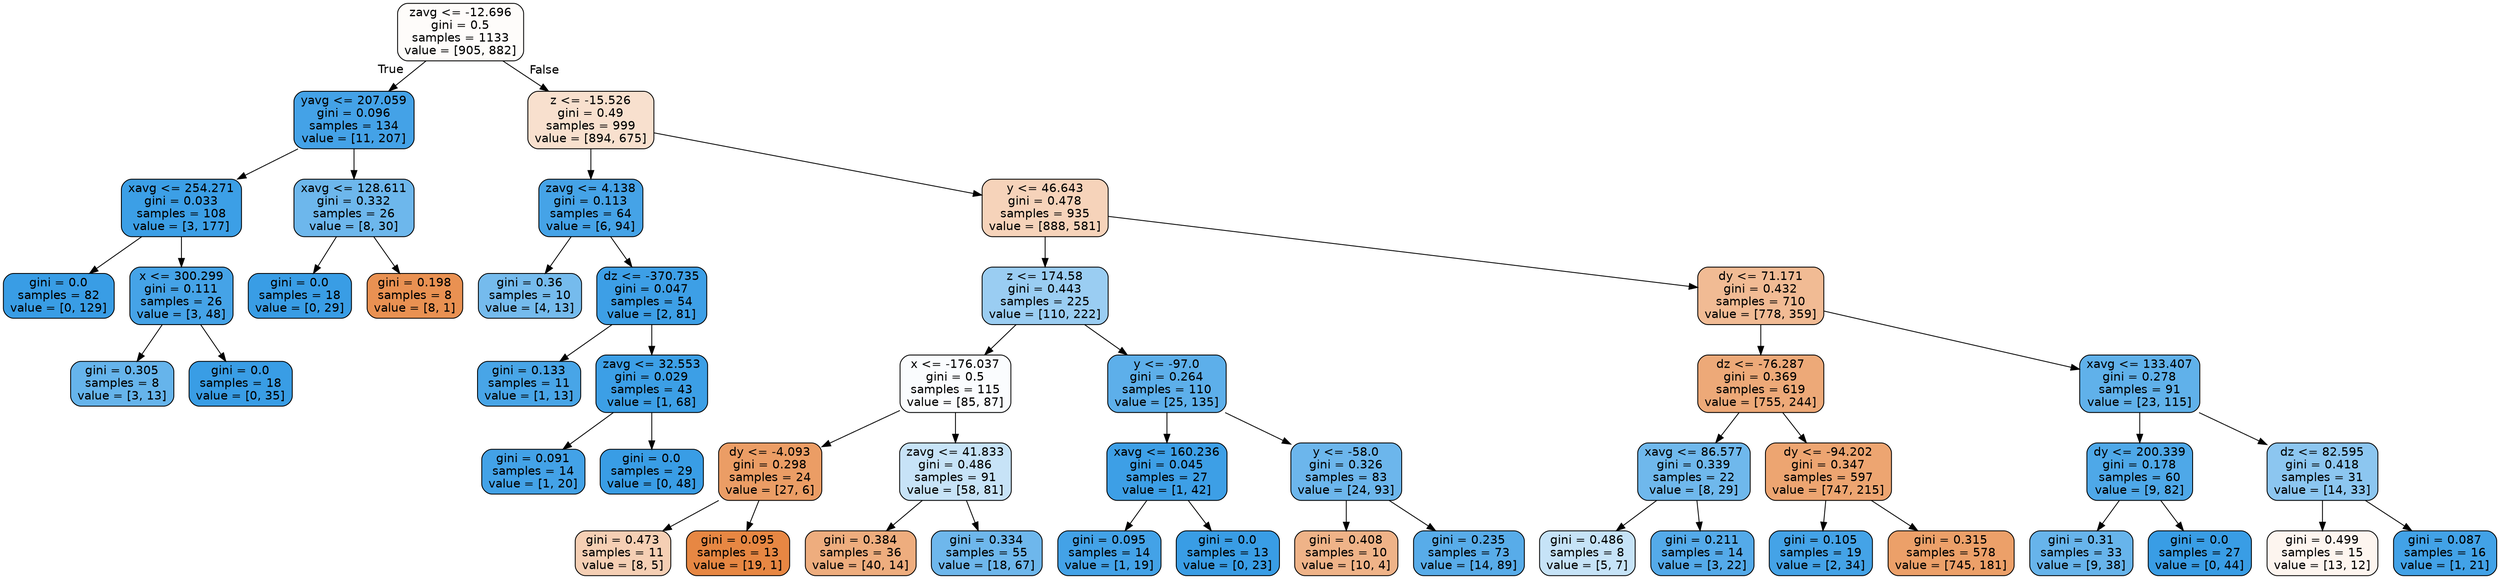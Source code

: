 digraph Tree {
node [shape=box, style="filled, rounded", color="black", fontname=helvetica] ;
edge [fontname=helvetica] ;
0 [label="zavg <= -12.696\ngini = 0.5\nsamples = 1133\nvalue = [905, 882]", fillcolor="#e5813906"] ;
1 [label="yavg <= 207.059\ngini = 0.096\nsamples = 134\nvalue = [11, 207]", fillcolor="#399de5f1"] ;
0 -> 1 [labeldistance=2.5, labelangle=45, headlabel="True"] ;
2 [label="xavg <= 254.271\ngini = 0.033\nsamples = 108\nvalue = [3, 177]", fillcolor="#399de5fb"] ;
1 -> 2 ;
3 [label="gini = 0.0\nsamples = 82\nvalue = [0, 129]", fillcolor="#399de5ff"] ;
2 -> 3 ;
4 [label="x <= 300.299\ngini = 0.111\nsamples = 26\nvalue = [3, 48]", fillcolor="#399de5ef"] ;
2 -> 4 ;
5 [label="gini = 0.305\nsamples = 8\nvalue = [3, 13]", fillcolor="#399de5c4"] ;
4 -> 5 ;
6 [label="gini = 0.0\nsamples = 18\nvalue = [0, 35]", fillcolor="#399de5ff"] ;
4 -> 6 ;
7 [label="xavg <= 128.611\ngini = 0.332\nsamples = 26\nvalue = [8, 30]", fillcolor="#399de5bb"] ;
1 -> 7 ;
8 [label="gini = 0.0\nsamples = 18\nvalue = [0, 29]", fillcolor="#399de5ff"] ;
7 -> 8 ;
9 [label="gini = 0.198\nsamples = 8\nvalue = [8, 1]", fillcolor="#e58139df"] ;
7 -> 9 ;
10 [label="z <= -15.526\ngini = 0.49\nsamples = 999\nvalue = [894, 675]", fillcolor="#e581393e"] ;
0 -> 10 [labeldistance=2.5, labelangle=-45, headlabel="False"] ;
11 [label="zavg <= 4.138\ngini = 0.113\nsamples = 64\nvalue = [6, 94]", fillcolor="#399de5ef"] ;
10 -> 11 ;
12 [label="gini = 0.36\nsamples = 10\nvalue = [4, 13]", fillcolor="#399de5b1"] ;
11 -> 12 ;
13 [label="dz <= -370.735\ngini = 0.047\nsamples = 54\nvalue = [2, 81]", fillcolor="#399de5f9"] ;
11 -> 13 ;
14 [label="gini = 0.133\nsamples = 11\nvalue = [1, 13]", fillcolor="#399de5eb"] ;
13 -> 14 ;
15 [label="zavg <= 32.553\ngini = 0.029\nsamples = 43\nvalue = [1, 68]", fillcolor="#399de5fb"] ;
13 -> 15 ;
16 [label="gini = 0.091\nsamples = 14\nvalue = [1, 20]", fillcolor="#399de5f2"] ;
15 -> 16 ;
17 [label="gini = 0.0\nsamples = 29\nvalue = [0, 48]", fillcolor="#399de5ff"] ;
15 -> 17 ;
18 [label="y <= 46.643\ngini = 0.478\nsamples = 935\nvalue = [888, 581]", fillcolor="#e5813958"] ;
10 -> 18 ;
19 [label="z <= 174.58\ngini = 0.443\nsamples = 225\nvalue = [110, 222]", fillcolor="#399de581"] ;
18 -> 19 ;
20 [label="x <= -176.037\ngini = 0.5\nsamples = 115\nvalue = [85, 87]", fillcolor="#399de506"] ;
19 -> 20 ;
21 [label="dy <= -4.093\ngini = 0.298\nsamples = 24\nvalue = [27, 6]", fillcolor="#e58139c6"] ;
20 -> 21 ;
22 [label="gini = 0.473\nsamples = 11\nvalue = [8, 5]", fillcolor="#e5813960"] ;
21 -> 22 ;
23 [label="gini = 0.095\nsamples = 13\nvalue = [19, 1]", fillcolor="#e58139f2"] ;
21 -> 23 ;
24 [label="zavg <= 41.833\ngini = 0.486\nsamples = 91\nvalue = [58, 81]", fillcolor="#399de548"] ;
20 -> 24 ;
25 [label="gini = 0.384\nsamples = 36\nvalue = [40, 14]", fillcolor="#e58139a6"] ;
24 -> 25 ;
26 [label="gini = 0.334\nsamples = 55\nvalue = [18, 67]", fillcolor="#399de5ba"] ;
24 -> 26 ;
27 [label="y <= -97.0\ngini = 0.264\nsamples = 110\nvalue = [25, 135]", fillcolor="#399de5d0"] ;
19 -> 27 ;
28 [label="xavg <= 160.236\ngini = 0.045\nsamples = 27\nvalue = [1, 42]", fillcolor="#399de5f9"] ;
27 -> 28 ;
29 [label="gini = 0.095\nsamples = 14\nvalue = [1, 19]", fillcolor="#399de5f2"] ;
28 -> 29 ;
30 [label="gini = 0.0\nsamples = 13\nvalue = [0, 23]", fillcolor="#399de5ff"] ;
28 -> 30 ;
31 [label="y <= -58.0\ngini = 0.326\nsamples = 83\nvalue = [24, 93]", fillcolor="#399de5bd"] ;
27 -> 31 ;
32 [label="gini = 0.408\nsamples = 10\nvalue = [10, 4]", fillcolor="#e5813999"] ;
31 -> 32 ;
33 [label="gini = 0.235\nsamples = 73\nvalue = [14, 89]", fillcolor="#399de5d7"] ;
31 -> 33 ;
34 [label="dy <= 71.171\ngini = 0.432\nsamples = 710\nvalue = [778, 359]", fillcolor="#e5813989"] ;
18 -> 34 ;
35 [label="dz <= -76.287\ngini = 0.369\nsamples = 619\nvalue = [755, 244]", fillcolor="#e58139ad"] ;
34 -> 35 ;
36 [label="xavg <= 86.577\ngini = 0.339\nsamples = 22\nvalue = [8, 29]", fillcolor="#399de5b9"] ;
35 -> 36 ;
37 [label="gini = 0.486\nsamples = 8\nvalue = [5, 7]", fillcolor="#399de549"] ;
36 -> 37 ;
38 [label="gini = 0.211\nsamples = 14\nvalue = [3, 22]", fillcolor="#399de5dc"] ;
36 -> 38 ;
39 [label="dy <= -94.202\ngini = 0.347\nsamples = 597\nvalue = [747, 215]", fillcolor="#e58139b6"] ;
35 -> 39 ;
40 [label="gini = 0.105\nsamples = 19\nvalue = [2, 34]", fillcolor="#399de5f0"] ;
39 -> 40 ;
41 [label="gini = 0.315\nsamples = 578\nvalue = [745, 181]", fillcolor="#e58139c1"] ;
39 -> 41 ;
42 [label="xavg <= 133.407\ngini = 0.278\nsamples = 91\nvalue = [23, 115]", fillcolor="#399de5cc"] ;
34 -> 42 ;
43 [label="dy <= 200.339\ngini = 0.178\nsamples = 60\nvalue = [9, 82]", fillcolor="#399de5e3"] ;
42 -> 43 ;
44 [label="gini = 0.31\nsamples = 33\nvalue = [9, 38]", fillcolor="#399de5c3"] ;
43 -> 44 ;
45 [label="gini = 0.0\nsamples = 27\nvalue = [0, 44]", fillcolor="#399de5ff"] ;
43 -> 45 ;
46 [label="dz <= 82.595\ngini = 0.418\nsamples = 31\nvalue = [14, 33]", fillcolor="#399de593"] ;
42 -> 46 ;
47 [label="gini = 0.499\nsamples = 15\nvalue = [13, 12]", fillcolor="#e5813914"] ;
46 -> 47 ;
48 [label="gini = 0.087\nsamples = 16\nvalue = [1, 21]", fillcolor="#399de5f3"] ;
46 -> 48 ;
}